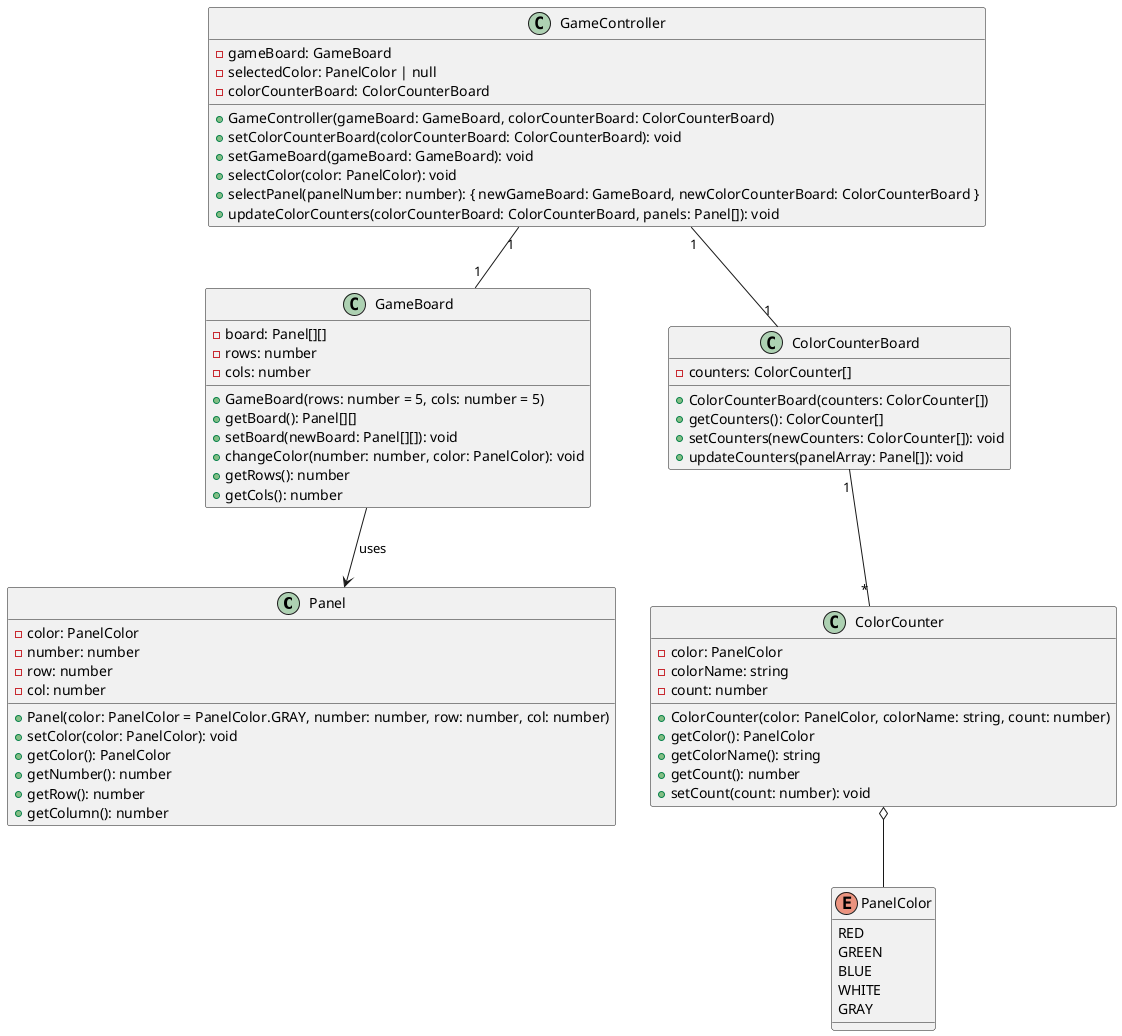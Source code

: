 @startuml

class Panel {
  - color: PanelColor
  - number: number
  - row: number
  - col: number
  + Panel(color: PanelColor = PanelColor.GRAY, number: number, row: number, col: number)
  + setColor(color: PanelColor): void
  + getColor(): PanelColor
  + getNumber(): number
  + getRow(): number
  + getColumn(): number
}

enum PanelColor {
  RED
  GREEN
  BLUE
  WHITE
  GRAY
}

class GameBoard {
  - board: Panel[][]
  - rows: number
  - cols: number
  + GameBoard(rows: number = 5, cols: number = 5)
  + getBoard(): Panel[][]
  + setBoard(newBoard: Panel[][]): void
  + changeColor(number: number, color: PanelColor): void
  + getRows(): number
  + getCols(): number
}

class GameController {
  - gameBoard: GameBoard
  - selectedColor: PanelColor | null
  - colorCounterBoard: ColorCounterBoard
  + GameController(gameBoard: GameBoard, colorCounterBoard: ColorCounterBoard)
  + setColorCounterBoard(colorCounterBoard: ColorCounterBoard): void
  + setGameBoard(gameBoard: GameBoard): void
  + selectColor(color: PanelColor): void
  + selectPanel(panelNumber: number): { newGameBoard: GameBoard, newColorCounterBoard: ColorCounterBoard }
  + updateColorCounters(colorCounterBoard: ColorCounterBoard, panels: Panel[]): void
}

class ColorCounter {
  - color: PanelColor
  - colorName: string
  - count: number
  + ColorCounter(color: PanelColor, colorName: string, count: number)
  + getColor(): PanelColor
  + getColorName(): string
  + getCount(): number
  + setCount(count: number): void
}

class ColorCounterBoard {
  - counters: ColorCounter[]
  + ColorCounterBoard(counters: ColorCounter[])
  + getCounters(): ColorCounter[]
  + setCounters(newCounters: ColorCounter[]): void
  + updateCounters(panelArray: Panel[]): void
}

GameBoard --> Panel: uses
GameController "1" -- "1" GameBoard
GameController "1" -- "1" ColorCounterBoard
ColorCounterBoard "1" -- "*" ColorCounter
ColorCounter o-- PanelColor

@enduml
